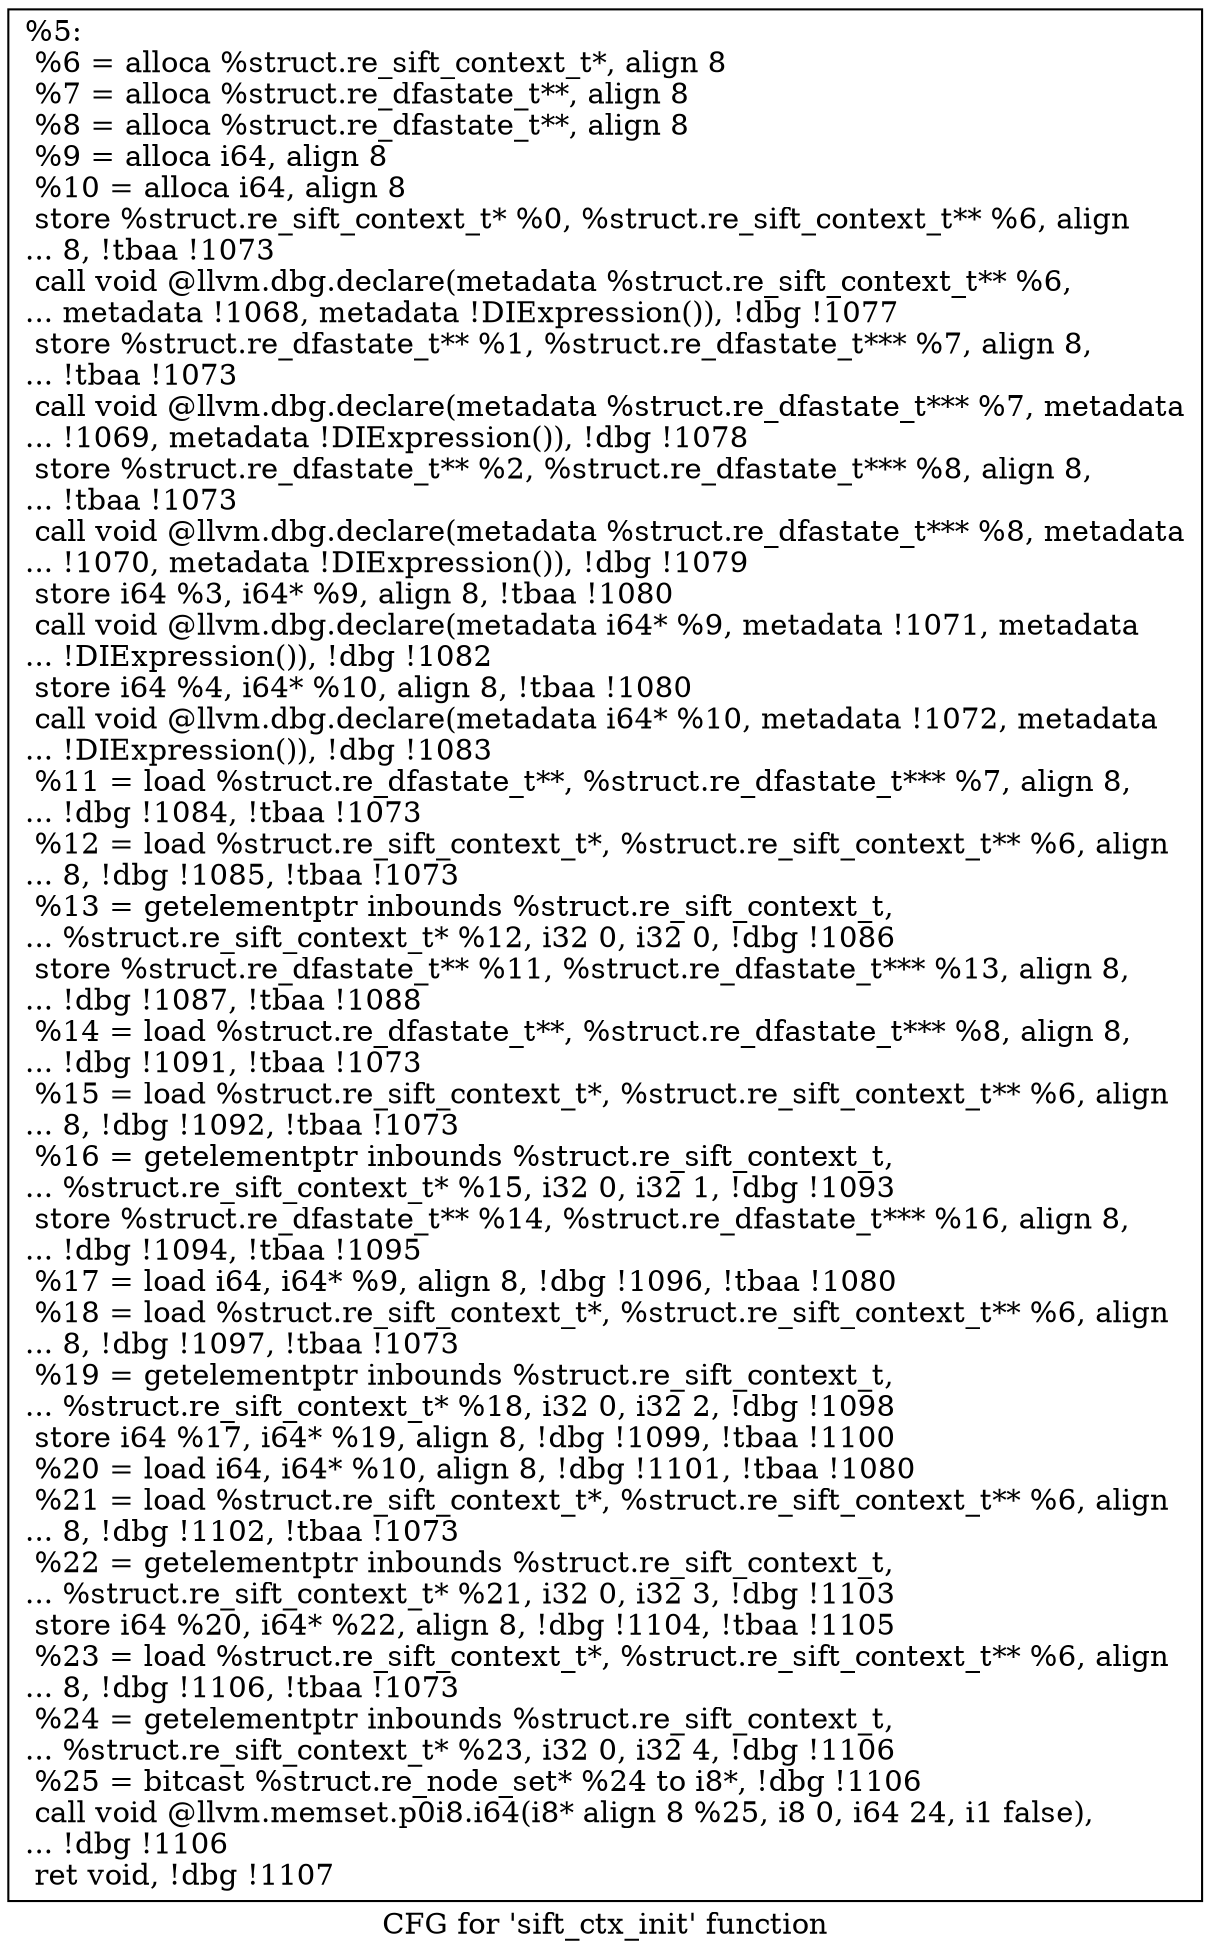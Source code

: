 digraph "CFG for 'sift_ctx_init' function" {
	label="CFG for 'sift_ctx_init' function";

	Node0xe68e90 [shape=record,label="{%5:\l  %6 = alloca %struct.re_sift_context_t*, align 8\l  %7 = alloca %struct.re_dfastate_t**, align 8\l  %8 = alloca %struct.re_dfastate_t**, align 8\l  %9 = alloca i64, align 8\l  %10 = alloca i64, align 8\l  store %struct.re_sift_context_t* %0, %struct.re_sift_context_t** %6, align\l... 8, !tbaa !1073\l  call void @llvm.dbg.declare(metadata %struct.re_sift_context_t** %6,\l... metadata !1068, metadata !DIExpression()), !dbg !1077\l  store %struct.re_dfastate_t** %1, %struct.re_dfastate_t*** %7, align 8,\l... !tbaa !1073\l  call void @llvm.dbg.declare(metadata %struct.re_dfastate_t*** %7, metadata\l... !1069, metadata !DIExpression()), !dbg !1078\l  store %struct.re_dfastate_t** %2, %struct.re_dfastate_t*** %8, align 8,\l... !tbaa !1073\l  call void @llvm.dbg.declare(metadata %struct.re_dfastate_t*** %8, metadata\l... !1070, metadata !DIExpression()), !dbg !1079\l  store i64 %3, i64* %9, align 8, !tbaa !1080\l  call void @llvm.dbg.declare(metadata i64* %9, metadata !1071, metadata\l... !DIExpression()), !dbg !1082\l  store i64 %4, i64* %10, align 8, !tbaa !1080\l  call void @llvm.dbg.declare(metadata i64* %10, metadata !1072, metadata\l... !DIExpression()), !dbg !1083\l  %11 = load %struct.re_dfastate_t**, %struct.re_dfastate_t*** %7, align 8,\l... !dbg !1084, !tbaa !1073\l  %12 = load %struct.re_sift_context_t*, %struct.re_sift_context_t** %6, align\l... 8, !dbg !1085, !tbaa !1073\l  %13 = getelementptr inbounds %struct.re_sift_context_t,\l... %struct.re_sift_context_t* %12, i32 0, i32 0, !dbg !1086\l  store %struct.re_dfastate_t** %11, %struct.re_dfastate_t*** %13, align 8,\l... !dbg !1087, !tbaa !1088\l  %14 = load %struct.re_dfastate_t**, %struct.re_dfastate_t*** %8, align 8,\l... !dbg !1091, !tbaa !1073\l  %15 = load %struct.re_sift_context_t*, %struct.re_sift_context_t** %6, align\l... 8, !dbg !1092, !tbaa !1073\l  %16 = getelementptr inbounds %struct.re_sift_context_t,\l... %struct.re_sift_context_t* %15, i32 0, i32 1, !dbg !1093\l  store %struct.re_dfastate_t** %14, %struct.re_dfastate_t*** %16, align 8,\l... !dbg !1094, !tbaa !1095\l  %17 = load i64, i64* %9, align 8, !dbg !1096, !tbaa !1080\l  %18 = load %struct.re_sift_context_t*, %struct.re_sift_context_t** %6, align\l... 8, !dbg !1097, !tbaa !1073\l  %19 = getelementptr inbounds %struct.re_sift_context_t,\l... %struct.re_sift_context_t* %18, i32 0, i32 2, !dbg !1098\l  store i64 %17, i64* %19, align 8, !dbg !1099, !tbaa !1100\l  %20 = load i64, i64* %10, align 8, !dbg !1101, !tbaa !1080\l  %21 = load %struct.re_sift_context_t*, %struct.re_sift_context_t** %6, align\l... 8, !dbg !1102, !tbaa !1073\l  %22 = getelementptr inbounds %struct.re_sift_context_t,\l... %struct.re_sift_context_t* %21, i32 0, i32 3, !dbg !1103\l  store i64 %20, i64* %22, align 8, !dbg !1104, !tbaa !1105\l  %23 = load %struct.re_sift_context_t*, %struct.re_sift_context_t** %6, align\l... 8, !dbg !1106, !tbaa !1073\l  %24 = getelementptr inbounds %struct.re_sift_context_t,\l... %struct.re_sift_context_t* %23, i32 0, i32 4, !dbg !1106\l  %25 = bitcast %struct.re_node_set* %24 to i8*, !dbg !1106\l  call void @llvm.memset.p0i8.i64(i8* align 8 %25, i8 0, i64 24, i1 false),\l... !dbg !1106\l  ret void, !dbg !1107\l}"];
}
